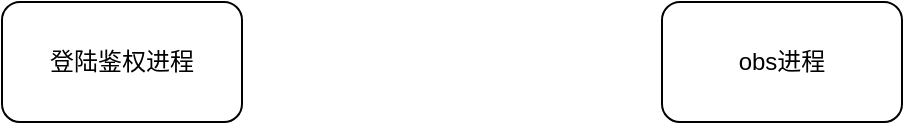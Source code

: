 <mxfile version="15.1.0" type="github">
  <diagram id="2pbSXp5lLUbkm8R_gGP_" name="登陆接入">
    <mxGraphModel dx="1426" dy="719" grid="1" gridSize="10" guides="1" tooltips="1" connect="1" arrows="1" fold="1" page="1" pageScale="1" pageWidth="827" pageHeight="1169" math="0" shadow="0">
      <root>
        <mxCell id="0" />
        <mxCell id="1" parent="0" />
        <mxCell id="i1MgenjAJ1bZOz-2Yt2w-1" value="登陆鉴权进程" style="rounded=1;whiteSpace=wrap;html=1;" vertex="1" parent="1">
          <mxGeometry x="70" y="150" width="120" height="60" as="geometry" />
        </mxCell>
        <mxCell id="i1MgenjAJ1bZOz-2Yt2w-2" value="obs进程" style="rounded=1;whiteSpace=wrap;html=1;" vertex="1" parent="1">
          <mxGeometry x="400" y="150" width="120" height="60" as="geometry" />
        </mxCell>
      </root>
    </mxGraphModel>
  </diagram>
</mxfile>
